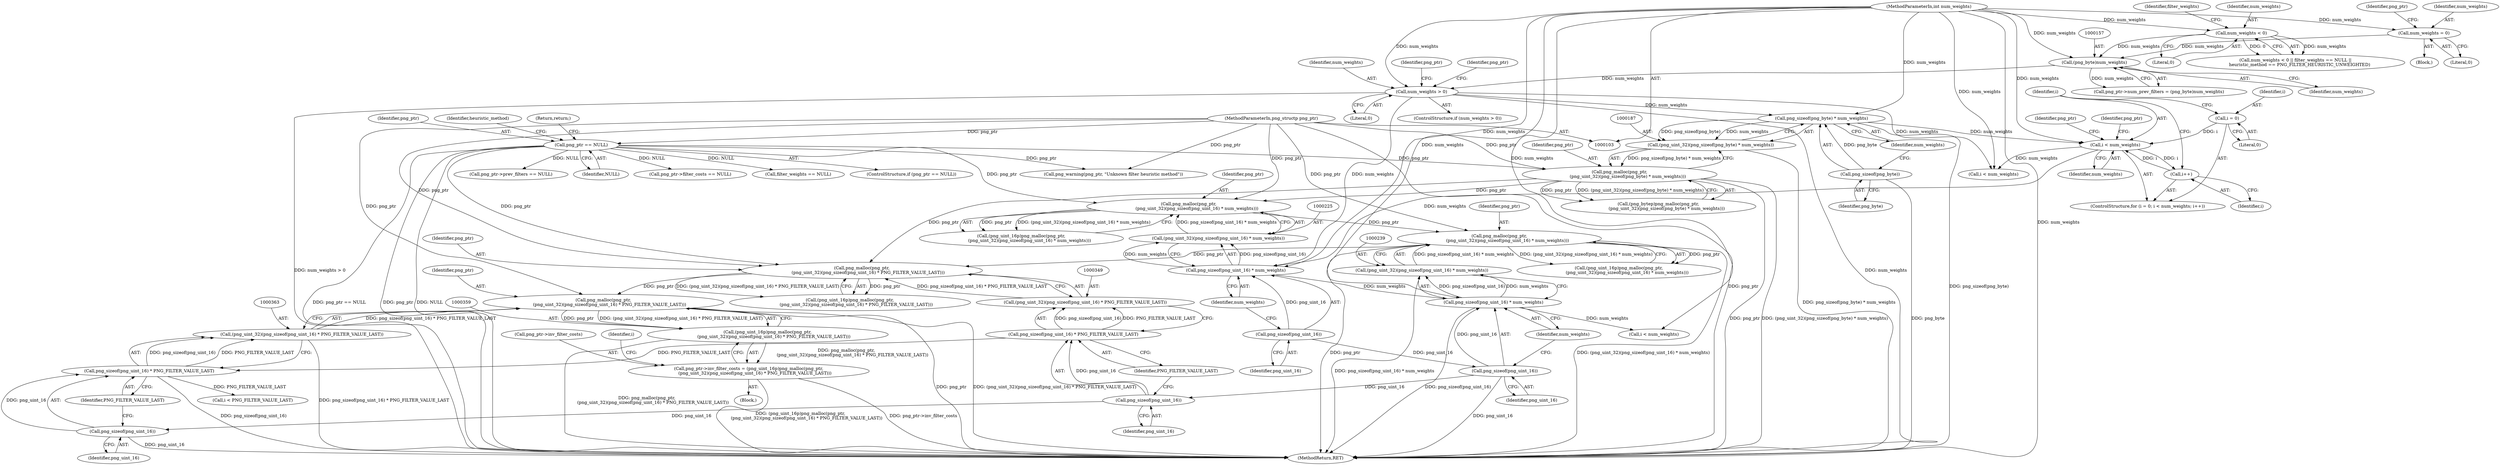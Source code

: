 digraph "1_Chrome_7f3d85b096f66870a15b37c2f40b219b2e292693_26@API" {
"1000360" [label="(Call,png_malloc(png_ptr,\n         (png_uint_32)(png_sizeof(png_uint_16) * PNG_FILTER_VALUE_LAST)))"];
"1000346" [label="(Call,png_malloc(png_ptr,\n         (png_uint_32)(png_sizeof(png_uint_16) * PNG_FILTER_VALUE_LAST)))"];
"1000236" [label="(Call,png_malloc(png_ptr,\n            (png_uint_32)(png_sizeof(png_uint_16) * num_weights)))"];
"1000222" [label="(Call,png_malloc(png_ptr,\n            (png_uint_32)(png_sizeof(png_uint_16) * num_weights)))"];
"1000184" [label="(Call,png_malloc(png_ptr,\n            (png_uint_32)(png_sizeof(png_byte) * num_weights)))"];
"1000115" [label="(Call,png_ptr == NULL)"];
"1000104" [label="(MethodParameterIn,png_structp png_ptr)"];
"1000186" [label="(Call,(png_uint_32)(png_sizeof(png_byte) * num_weights))"];
"1000188" [label="(Call,png_sizeof(png_byte) * num_weights)"];
"1000189" [label="(Call,png_sizeof(png_byte))"];
"1000167" [label="(Call,num_weights > 0)"];
"1000156" [label="(Call,(png_byte)num_weights)"];
"1000138" [label="(Call,num_weights < 0)"];
"1000106" [label="(MethodParameterIn,int num_weights)"];
"1000149" [label="(Call,num_weights = 0)"];
"1000224" [label="(Call,(png_uint_32)(png_sizeof(png_uint_16) * num_weights))"];
"1000226" [label="(Call,png_sizeof(png_uint_16) * num_weights)"];
"1000227" [label="(Call,png_sizeof(png_uint_16))"];
"1000196" [label="(Call,i < num_weights)"];
"1000193" [label="(Call,i = 0)"];
"1000199" [label="(Call,i++)"];
"1000238" [label="(Call,(png_uint_32)(png_sizeof(png_uint_16) * num_weights))"];
"1000240" [label="(Call,png_sizeof(png_uint_16) * num_weights)"];
"1000241" [label="(Call,png_sizeof(png_uint_16))"];
"1000348" [label="(Call,(png_uint_32)(png_sizeof(png_uint_16) * PNG_FILTER_VALUE_LAST))"];
"1000350" [label="(Call,png_sizeof(png_uint_16) * PNG_FILTER_VALUE_LAST)"];
"1000351" [label="(Call,png_sizeof(png_uint_16))"];
"1000362" [label="(Call,(png_uint_32)(png_sizeof(png_uint_16) * PNG_FILTER_VALUE_LAST))"];
"1000364" [label="(Call,png_sizeof(png_uint_16) * PNG_FILTER_VALUE_LAST)"];
"1000365" [label="(Call,png_sizeof(png_uint_16))"];
"1000358" [label="(Call,(png_uint_16p)png_malloc(png_ptr,\n         (png_uint_32)(png_sizeof(png_uint_16) * PNG_FILTER_VALUE_LAST)))"];
"1000354" [label="(Call,png_ptr->inv_filter_costs = (png_uint_16p)png_malloc(png_ptr,\n         (png_uint_32)(png_sizeof(png_uint_16) * PNG_FILTER_VALUE_LAST)))"];
"1000351" [label="(Call,png_sizeof(png_uint_16))"];
"1000227" [label="(Call,png_sizeof(png_uint_16))"];
"1000365" [label="(Call,png_sizeof(png_uint_16))"];
"1000193" [label="(Call,i = 0)"];
"1000156" [label="(Call,(png_byte)num_weights)"];
"1000184" [label="(Call,png_malloc(png_ptr,\n            (png_uint_32)(png_sizeof(png_byte) * num_weights)))"];
"1000353" [label="(Identifier,PNG_FILTER_VALUE_LAST)"];
"1000152" [label="(Call,png_ptr->num_prev_filters = (png_byte)num_weights)"];
"1000355" [label="(Call,png_ptr->inv_filter_costs)"];
"1000243" [label="(Identifier,num_weights)"];
"1000212" [label="(Identifier,png_ptr)"];
"1000223" [label="(Identifier,png_ptr)"];
"1000194" [label="(Identifier,i)"];
"1000139" [label="(Identifier,num_weights)"];
"1000242" [label="(Identifier,png_uint_16)"];
"1000186" [label="(Call,(png_uint_32)(png_sizeof(png_byte) * num_weights))"];
"1000336" [label="(Identifier,png_ptr)"];
"1000188" [label="(Call,png_sizeof(png_byte) * num_weights)"];
"1000200" [label="(Identifier,i)"];
"1000106" [label="(MethodParameterIn,int num_weights)"];
"1000352" [label="(Identifier,png_uint_16)"];
"1000138" [label="(Call,num_weights < 0)"];
"1000354" [label="(Call,png_ptr->inv_filter_costs = (png_uint_16p)png_malloc(png_ptr,\n         (png_uint_32)(png_sizeof(png_uint_16) * PNG_FILTER_VALUE_LAST)))"];
"1000346" [label="(Call,png_malloc(png_ptr,\n         (png_uint_32)(png_sizeof(png_uint_16) * PNG_FILTER_VALUE_LAST)))"];
"1000140" [label="(Literal,0)"];
"1000172" [label="(Call,png_ptr->prev_filters == NULL)"];
"1000154" [label="(Identifier,png_ptr)"];
"1000348" [label="(Call,(png_uint_32)(png_sizeof(png_uint_16) * PNG_FILTER_VALUE_LAST))"];
"1000117" [label="(Identifier,NULL)"];
"1000168" [label="(Identifier,num_weights)"];
"1000248" [label="(Call,i < num_weights)"];
"1000174" [label="(Identifier,png_ptr)"];
"1000361" [label="(Identifier,png_ptr)"];
"1000137" [label="(Call,num_weights < 0 || filter_weights == NULL ||\n      heuristic_method == PNG_FILTER_HEURISTIC_UNWEIGHTED)"];
"1000234" [label="(Call,(png_uint_16p)png_malloc(png_ptr,\n            (png_uint_32)(png_sizeof(png_uint_16) * num_weights)))"];
"1000124" [label="(Call,png_warning(png_ptr, \"Unknown filter heuristic method\"))"];
"1000372" [label="(Call,i < PNG_FILTER_VALUE_LAST)"];
"1000362" [label="(Call,(png_uint_32)(png_sizeof(png_uint_16) * PNG_FILTER_VALUE_LAST))"];
"1000198" [label="(Identifier,num_weights)"];
"1000224" [label="(Call,(png_uint_32)(png_sizeof(png_uint_16) * num_weights))"];
"1000241" [label="(Call,png_sizeof(png_uint_16))"];
"1000228" [label="(Identifier,png_uint_16)"];
"1000367" [label="(Identifier,PNG_FILTER_VALUE_LAST)"];
"1000143" [label="(Identifier,filter_weights)"];
"1000360" [label="(Call,png_malloc(png_ptr,\n         (png_uint_32)(png_sizeof(png_uint_16) * PNG_FILTER_VALUE_LAST)))"];
"1000115" [label="(Call,png_ptr == NULL)"];
"1000166" [label="(ControlStructure,if (num_weights > 0))"];
"1000222" [label="(Call,png_malloc(png_ptr,\n            (png_uint_32)(png_sizeof(png_uint_16) * num_weights)))"];
"1000169" [label="(Literal,0)"];
"1000240" [label="(Call,png_sizeof(png_uint_16) * num_weights)"];
"1000236" [label="(Call,png_malloc(png_ptr,\n            (png_uint_32)(png_sizeof(png_uint_16) * num_weights)))"];
"1000196" [label="(Call,i < num_weights)"];
"1000334" [label="(Call,png_ptr->filter_costs == NULL)"];
"1000347" [label="(Identifier,png_ptr)"];
"1000150" [label="(Identifier,num_weights)"];
"1000151" [label="(Literal,0)"];
"1000339" [label="(Block,)"];
"1000370" [label="(Identifier,i)"];
"1000229" [label="(Identifier,num_weights)"];
"1000364" [label="(Call,png_sizeof(png_uint_16) * PNG_FILTER_VALUE_LAST)"];
"1000192" [label="(ControlStructure,for (i = 0; i < num_weights; i++))"];
"1000195" [label="(Literal,0)"];
"1000182" [label="(Call,(png_bytep)png_malloc(png_ptr,\n            (png_uint_32)(png_sizeof(png_byte) * num_weights)))"];
"1000104" [label="(MethodParameterIn,png_structp png_ptr)"];
"1000148" [label="(Block,)"];
"1000271" [label="(Call,i < num_weights)"];
"1000237" [label="(Identifier,png_ptr)"];
"1000226" [label="(Call,png_sizeof(png_uint_16) * num_weights)"];
"1000142" [label="(Call,filter_weights == NULL)"];
"1000205" [label="(Identifier,png_ptr)"];
"1000185" [label="(Identifier,png_ptr)"];
"1000238" [label="(Call,(png_uint_32)(png_sizeof(png_uint_16) * num_weights))"];
"1000149" [label="(Call,num_weights = 0)"];
"1000121" [label="(Identifier,heuristic_method)"];
"1000467" [label="(MethodReturn,RET)"];
"1000167" [label="(Call,num_weights > 0)"];
"1000197" [label="(Identifier,i)"];
"1000189" [label="(Call,png_sizeof(png_byte))"];
"1000118" [label="(Return,return;)"];
"1000114" [label="(ControlStructure,if (png_ptr == NULL))"];
"1000358" [label="(Call,(png_uint_16p)png_malloc(png_ptr,\n         (png_uint_32)(png_sizeof(png_uint_16) * PNG_FILTER_VALUE_LAST)))"];
"1000190" [label="(Identifier,png_byte)"];
"1000191" [label="(Identifier,num_weights)"];
"1000350" [label="(Call,png_sizeof(png_uint_16) * PNG_FILTER_VALUE_LAST)"];
"1000116" [label="(Identifier,png_ptr)"];
"1000158" [label="(Identifier,num_weights)"];
"1000220" [label="(Call,(png_uint_16p)png_malloc(png_ptr,\n            (png_uint_32)(png_sizeof(png_uint_16) * num_weights)))"];
"1000199" [label="(Call,i++)"];
"1000344" [label="(Call,(png_uint_16p)png_malloc(png_ptr,\n         (png_uint_32)(png_sizeof(png_uint_16) * PNG_FILTER_VALUE_LAST)))"];
"1000366" [label="(Identifier,png_uint_16)"];
"1000360" -> "1000358"  [label="AST: "];
"1000360" -> "1000362"  [label="CFG: "];
"1000361" -> "1000360"  [label="AST: "];
"1000362" -> "1000360"  [label="AST: "];
"1000358" -> "1000360"  [label="CFG: "];
"1000360" -> "1000467"  [label="DDG: png_ptr"];
"1000360" -> "1000467"  [label="DDG: (png_uint_32)(png_sizeof(png_uint_16) * PNG_FILTER_VALUE_LAST)"];
"1000360" -> "1000358"  [label="DDG: png_ptr"];
"1000360" -> "1000358"  [label="DDG: (png_uint_32)(png_sizeof(png_uint_16) * PNG_FILTER_VALUE_LAST)"];
"1000346" -> "1000360"  [label="DDG: png_ptr"];
"1000104" -> "1000360"  [label="DDG: png_ptr"];
"1000362" -> "1000360"  [label="DDG: png_sizeof(png_uint_16) * PNG_FILTER_VALUE_LAST"];
"1000346" -> "1000344"  [label="AST: "];
"1000346" -> "1000348"  [label="CFG: "];
"1000347" -> "1000346"  [label="AST: "];
"1000348" -> "1000346"  [label="AST: "];
"1000344" -> "1000346"  [label="CFG: "];
"1000346" -> "1000344"  [label="DDG: png_ptr"];
"1000346" -> "1000344"  [label="DDG: (png_uint_32)(png_sizeof(png_uint_16) * PNG_FILTER_VALUE_LAST)"];
"1000236" -> "1000346"  [label="DDG: png_ptr"];
"1000184" -> "1000346"  [label="DDG: png_ptr"];
"1000115" -> "1000346"  [label="DDG: png_ptr"];
"1000104" -> "1000346"  [label="DDG: png_ptr"];
"1000348" -> "1000346"  [label="DDG: png_sizeof(png_uint_16) * PNG_FILTER_VALUE_LAST"];
"1000236" -> "1000234"  [label="AST: "];
"1000236" -> "1000238"  [label="CFG: "];
"1000237" -> "1000236"  [label="AST: "];
"1000238" -> "1000236"  [label="AST: "];
"1000234" -> "1000236"  [label="CFG: "];
"1000236" -> "1000467"  [label="DDG: png_ptr"];
"1000236" -> "1000467"  [label="DDG: (png_uint_32)(png_sizeof(png_uint_16) * num_weights)"];
"1000236" -> "1000234"  [label="DDG: png_ptr"];
"1000236" -> "1000234"  [label="DDG: (png_uint_32)(png_sizeof(png_uint_16) * num_weights)"];
"1000222" -> "1000236"  [label="DDG: png_ptr"];
"1000104" -> "1000236"  [label="DDG: png_ptr"];
"1000238" -> "1000236"  [label="DDG: png_sizeof(png_uint_16) * num_weights"];
"1000222" -> "1000220"  [label="AST: "];
"1000222" -> "1000224"  [label="CFG: "];
"1000223" -> "1000222"  [label="AST: "];
"1000224" -> "1000222"  [label="AST: "];
"1000220" -> "1000222"  [label="CFG: "];
"1000222" -> "1000220"  [label="DDG: png_ptr"];
"1000222" -> "1000220"  [label="DDG: (png_uint_32)(png_sizeof(png_uint_16) * num_weights)"];
"1000184" -> "1000222"  [label="DDG: png_ptr"];
"1000115" -> "1000222"  [label="DDG: png_ptr"];
"1000104" -> "1000222"  [label="DDG: png_ptr"];
"1000224" -> "1000222"  [label="DDG: png_sizeof(png_uint_16) * num_weights"];
"1000184" -> "1000182"  [label="AST: "];
"1000184" -> "1000186"  [label="CFG: "];
"1000185" -> "1000184"  [label="AST: "];
"1000186" -> "1000184"  [label="AST: "];
"1000182" -> "1000184"  [label="CFG: "];
"1000184" -> "1000467"  [label="DDG: (png_uint_32)(png_sizeof(png_byte) * num_weights)"];
"1000184" -> "1000467"  [label="DDG: png_ptr"];
"1000184" -> "1000182"  [label="DDG: png_ptr"];
"1000184" -> "1000182"  [label="DDG: (png_uint_32)(png_sizeof(png_byte) * num_weights)"];
"1000115" -> "1000184"  [label="DDG: png_ptr"];
"1000104" -> "1000184"  [label="DDG: png_ptr"];
"1000186" -> "1000184"  [label="DDG: png_sizeof(png_byte) * num_weights"];
"1000115" -> "1000114"  [label="AST: "];
"1000115" -> "1000117"  [label="CFG: "];
"1000116" -> "1000115"  [label="AST: "];
"1000117" -> "1000115"  [label="AST: "];
"1000118" -> "1000115"  [label="CFG: "];
"1000121" -> "1000115"  [label="CFG: "];
"1000115" -> "1000467"  [label="DDG: NULL"];
"1000115" -> "1000467"  [label="DDG: png_ptr == NULL"];
"1000115" -> "1000467"  [label="DDG: png_ptr"];
"1000104" -> "1000115"  [label="DDG: png_ptr"];
"1000115" -> "1000124"  [label="DDG: png_ptr"];
"1000115" -> "1000142"  [label="DDG: NULL"];
"1000115" -> "1000172"  [label="DDG: NULL"];
"1000115" -> "1000334"  [label="DDG: NULL"];
"1000104" -> "1000103"  [label="AST: "];
"1000104" -> "1000467"  [label="DDG: png_ptr"];
"1000104" -> "1000124"  [label="DDG: png_ptr"];
"1000186" -> "1000188"  [label="CFG: "];
"1000187" -> "1000186"  [label="AST: "];
"1000188" -> "1000186"  [label="AST: "];
"1000186" -> "1000467"  [label="DDG: png_sizeof(png_byte) * num_weights"];
"1000188" -> "1000186"  [label="DDG: png_sizeof(png_byte)"];
"1000188" -> "1000186"  [label="DDG: num_weights"];
"1000188" -> "1000191"  [label="CFG: "];
"1000189" -> "1000188"  [label="AST: "];
"1000191" -> "1000188"  [label="AST: "];
"1000188" -> "1000467"  [label="DDG: png_sizeof(png_byte)"];
"1000189" -> "1000188"  [label="DDG: png_byte"];
"1000167" -> "1000188"  [label="DDG: num_weights"];
"1000106" -> "1000188"  [label="DDG: num_weights"];
"1000188" -> "1000196"  [label="DDG: num_weights"];
"1000189" -> "1000190"  [label="CFG: "];
"1000190" -> "1000189"  [label="AST: "];
"1000191" -> "1000189"  [label="CFG: "];
"1000189" -> "1000467"  [label="DDG: png_byte"];
"1000167" -> "1000166"  [label="AST: "];
"1000167" -> "1000169"  [label="CFG: "];
"1000168" -> "1000167"  [label="AST: "];
"1000169" -> "1000167"  [label="AST: "];
"1000174" -> "1000167"  [label="CFG: "];
"1000336" -> "1000167"  [label="CFG: "];
"1000167" -> "1000467"  [label="DDG: num_weights"];
"1000167" -> "1000467"  [label="DDG: num_weights > 0"];
"1000156" -> "1000167"  [label="DDG: num_weights"];
"1000106" -> "1000167"  [label="DDG: num_weights"];
"1000167" -> "1000226"  [label="DDG: num_weights"];
"1000167" -> "1000271"  [label="DDG: num_weights"];
"1000156" -> "1000152"  [label="AST: "];
"1000156" -> "1000158"  [label="CFG: "];
"1000157" -> "1000156"  [label="AST: "];
"1000158" -> "1000156"  [label="AST: "];
"1000152" -> "1000156"  [label="CFG: "];
"1000156" -> "1000152"  [label="DDG: num_weights"];
"1000138" -> "1000156"  [label="DDG: num_weights"];
"1000149" -> "1000156"  [label="DDG: num_weights"];
"1000106" -> "1000156"  [label="DDG: num_weights"];
"1000138" -> "1000137"  [label="AST: "];
"1000138" -> "1000140"  [label="CFG: "];
"1000139" -> "1000138"  [label="AST: "];
"1000140" -> "1000138"  [label="AST: "];
"1000143" -> "1000138"  [label="CFG: "];
"1000137" -> "1000138"  [label="CFG: "];
"1000138" -> "1000137"  [label="DDG: num_weights"];
"1000138" -> "1000137"  [label="DDG: 0"];
"1000106" -> "1000138"  [label="DDG: num_weights"];
"1000106" -> "1000103"  [label="AST: "];
"1000106" -> "1000467"  [label="DDG: num_weights"];
"1000106" -> "1000149"  [label="DDG: num_weights"];
"1000106" -> "1000196"  [label="DDG: num_weights"];
"1000106" -> "1000226"  [label="DDG: num_weights"];
"1000106" -> "1000240"  [label="DDG: num_weights"];
"1000106" -> "1000248"  [label="DDG: num_weights"];
"1000106" -> "1000271"  [label="DDG: num_weights"];
"1000149" -> "1000148"  [label="AST: "];
"1000149" -> "1000151"  [label="CFG: "];
"1000150" -> "1000149"  [label="AST: "];
"1000151" -> "1000149"  [label="AST: "];
"1000154" -> "1000149"  [label="CFG: "];
"1000224" -> "1000226"  [label="CFG: "];
"1000225" -> "1000224"  [label="AST: "];
"1000226" -> "1000224"  [label="AST: "];
"1000226" -> "1000224"  [label="DDG: png_sizeof(png_uint_16)"];
"1000226" -> "1000224"  [label="DDG: num_weights"];
"1000226" -> "1000229"  [label="CFG: "];
"1000227" -> "1000226"  [label="AST: "];
"1000229" -> "1000226"  [label="AST: "];
"1000227" -> "1000226"  [label="DDG: png_uint_16"];
"1000196" -> "1000226"  [label="DDG: num_weights"];
"1000226" -> "1000240"  [label="DDG: num_weights"];
"1000227" -> "1000228"  [label="CFG: "];
"1000228" -> "1000227"  [label="AST: "];
"1000229" -> "1000227"  [label="CFG: "];
"1000227" -> "1000241"  [label="DDG: png_uint_16"];
"1000196" -> "1000192"  [label="AST: "];
"1000196" -> "1000198"  [label="CFG: "];
"1000197" -> "1000196"  [label="AST: "];
"1000198" -> "1000196"  [label="AST: "];
"1000205" -> "1000196"  [label="CFG: "];
"1000212" -> "1000196"  [label="CFG: "];
"1000193" -> "1000196"  [label="DDG: i"];
"1000199" -> "1000196"  [label="DDG: i"];
"1000196" -> "1000199"  [label="DDG: i"];
"1000196" -> "1000271"  [label="DDG: num_weights"];
"1000193" -> "1000192"  [label="AST: "];
"1000193" -> "1000195"  [label="CFG: "];
"1000194" -> "1000193"  [label="AST: "];
"1000195" -> "1000193"  [label="AST: "];
"1000197" -> "1000193"  [label="CFG: "];
"1000199" -> "1000192"  [label="AST: "];
"1000199" -> "1000200"  [label="CFG: "];
"1000200" -> "1000199"  [label="AST: "];
"1000197" -> "1000199"  [label="CFG: "];
"1000238" -> "1000240"  [label="CFG: "];
"1000239" -> "1000238"  [label="AST: "];
"1000240" -> "1000238"  [label="AST: "];
"1000238" -> "1000467"  [label="DDG: png_sizeof(png_uint_16) * num_weights"];
"1000240" -> "1000238"  [label="DDG: png_sizeof(png_uint_16)"];
"1000240" -> "1000238"  [label="DDG: num_weights"];
"1000240" -> "1000243"  [label="CFG: "];
"1000241" -> "1000240"  [label="AST: "];
"1000243" -> "1000240"  [label="AST: "];
"1000240" -> "1000467"  [label="DDG: png_sizeof(png_uint_16)"];
"1000241" -> "1000240"  [label="DDG: png_uint_16"];
"1000240" -> "1000248"  [label="DDG: num_weights"];
"1000241" -> "1000242"  [label="CFG: "];
"1000242" -> "1000241"  [label="AST: "];
"1000243" -> "1000241"  [label="CFG: "];
"1000241" -> "1000467"  [label="DDG: png_uint_16"];
"1000241" -> "1000351"  [label="DDG: png_uint_16"];
"1000348" -> "1000350"  [label="CFG: "];
"1000349" -> "1000348"  [label="AST: "];
"1000350" -> "1000348"  [label="AST: "];
"1000350" -> "1000348"  [label="DDG: png_sizeof(png_uint_16)"];
"1000350" -> "1000348"  [label="DDG: PNG_FILTER_VALUE_LAST"];
"1000350" -> "1000353"  [label="CFG: "];
"1000351" -> "1000350"  [label="AST: "];
"1000353" -> "1000350"  [label="AST: "];
"1000351" -> "1000350"  [label="DDG: png_uint_16"];
"1000350" -> "1000364"  [label="DDG: PNG_FILTER_VALUE_LAST"];
"1000351" -> "1000352"  [label="CFG: "];
"1000352" -> "1000351"  [label="AST: "];
"1000353" -> "1000351"  [label="CFG: "];
"1000351" -> "1000365"  [label="DDG: png_uint_16"];
"1000362" -> "1000364"  [label="CFG: "];
"1000363" -> "1000362"  [label="AST: "];
"1000364" -> "1000362"  [label="AST: "];
"1000362" -> "1000467"  [label="DDG: png_sizeof(png_uint_16) * PNG_FILTER_VALUE_LAST"];
"1000364" -> "1000362"  [label="DDG: png_sizeof(png_uint_16)"];
"1000364" -> "1000362"  [label="DDG: PNG_FILTER_VALUE_LAST"];
"1000364" -> "1000367"  [label="CFG: "];
"1000365" -> "1000364"  [label="AST: "];
"1000367" -> "1000364"  [label="AST: "];
"1000364" -> "1000467"  [label="DDG: png_sizeof(png_uint_16)"];
"1000365" -> "1000364"  [label="DDG: png_uint_16"];
"1000364" -> "1000372"  [label="DDG: PNG_FILTER_VALUE_LAST"];
"1000365" -> "1000366"  [label="CFG: "];
"1000366" -> "1000365"  [label="AST: "];
"1000367" -> "1000365"  [label="CFG: "];
"1000365" -> "1000467"  [label="DDG: png_uint_16"];
"1000358" -> "1000354"  [label="AST: "];
"1000359" -> "1000358"  [label="AST: "];
"1000354" -> "1000358"  [label="CFG: "];
"1000358" -> "1000467"  [label="DDG: png_malloc(png_ptr,\n         (png_uint_32)(png_sizeof(png_uint_16) * PNG_FILTER_VALUE_LAST))"];
"1000358" -> "1000354"  [label="DDG: png_malloc(png_ptr,\n         (png_uint_32)(png_sizeof(png_uint_16) * PNG_FILTER_VALUE_LAST))"];
"1000354" -> "1000339"  [label="AST: "];
"1000355" -> "1000354"  [label="AST: "];
"1000370" -> "1000354"  [label="CFG: "];
"1000354" -> "1000467"  [label="DDG: (png_uint_16p)png_malloc(png_ptr,\n         (png_uint_32)(png_sizeof(png_uint_16) * PNG_FILTER_VALUE_LAST))"];
"1000354" -> "1000467"  [label="DDG: png_ptr->inv_filter_costs"];
}

